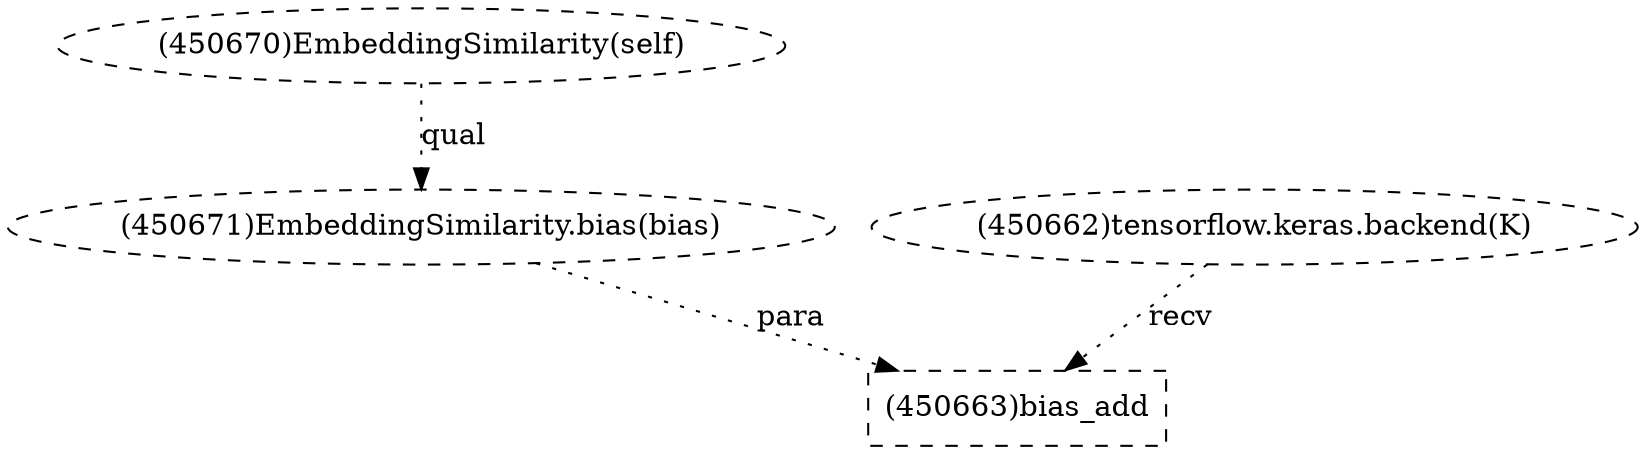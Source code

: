 digraph G {
1 [label="(450670)EmbeddingSimilarity(self)" shape=ellipse style=dashed]
2 [label="(450663)bias_add" shape=box style=dashed]
3 [label="(450671)EmbeddingSimilarity.bias(bias)" shape=ellipse style=dashed]
4 [label="(450662)tensorflow.keras.backend(K)" shape=ellipse style=dashed]
4 -> 2 [label="recv" style=dotted];
3 -> 2 [label="para" style=dotted];
1 -> 3 [label="qual" style=dotted];
}